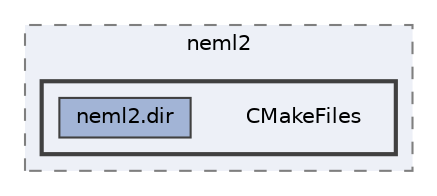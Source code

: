 digraph "/home/runner/work/neml2/neml2/src/neml2/CMakeFiles"
{
 // LATEX_PDF_SIZE
  bgcolor="transparent";
  edge [fontname=Helvetica,fontsize=10,labelfontname=Helvetica,labelfontsize=10];
  node [fontname=Helvetica,fontsize=10,shape=box,height=0.2,width=0.4];
  compound=true
  subgraph clusterdir_6d48083b72cd5d90014d8e4fc784df2c {
    graph [ bgcolor="#edf0f7", pencolor="grey50", label="neml2", fontname=Helvetica,fontsize=10 style="filled,dashed", URL="dir_6d48083b72cd5d90014d8e4fc784df2c.html",tooltip=""]
  subgraph clusterdir_478cf597c1869b397e9df2ad6bb7babe {
    graph [ bgcolor="#edf0f7", pencolor="grey25", label="", fontname=Helvetica,fontsize=10 style="filled,bold", URL="dir_478cf597c1869b397e9df2ad6bb7babe.html",tooltip=""]
    dir_478cf597c1869b397e9df2ad6bb7babe [shape=plaintext, label="CMakeFiles"];
  dir_fb2d9c26795eb987e9e2bf5b109248d5 [label="neml2.dir", fillcolor="#a2b4d6", color="grey25", style="filled", URL="dir_fb2d9c26795eb987e9e2bf5b109248d5.html",tooltip=""];
  }
  }
}
